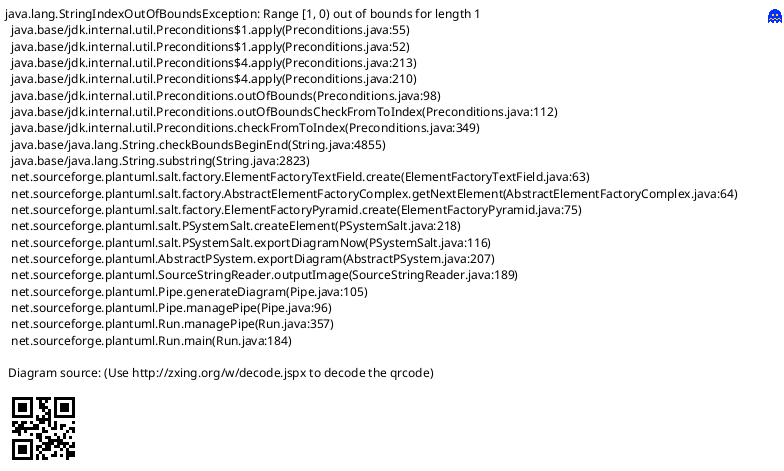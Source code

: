 @startsalt aaa
{
Login<&person> | "MyName
"
Password<&key> | "****
"
[Cancel <&circle-x>] | [OK <&account-login>]
}
@endsalt